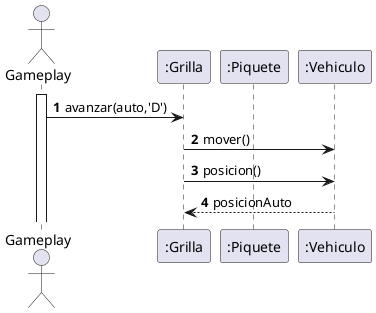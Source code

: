 @startuml
'https://plantuml.com/sequence-diagram

autonumber

actor Gameplay
participant ":Grilla" as Grilla
participant ":Piquete" as Piquete
participant ":Vehiculo" as Auto

activate Gameplay
Gameplay -> Grilla: avanzar(auto,'D')
Grilla -> Auto: mover()
Grilla -> Auto:  posicion()
Grilla <-- Auto: posicionAuto





@enduml